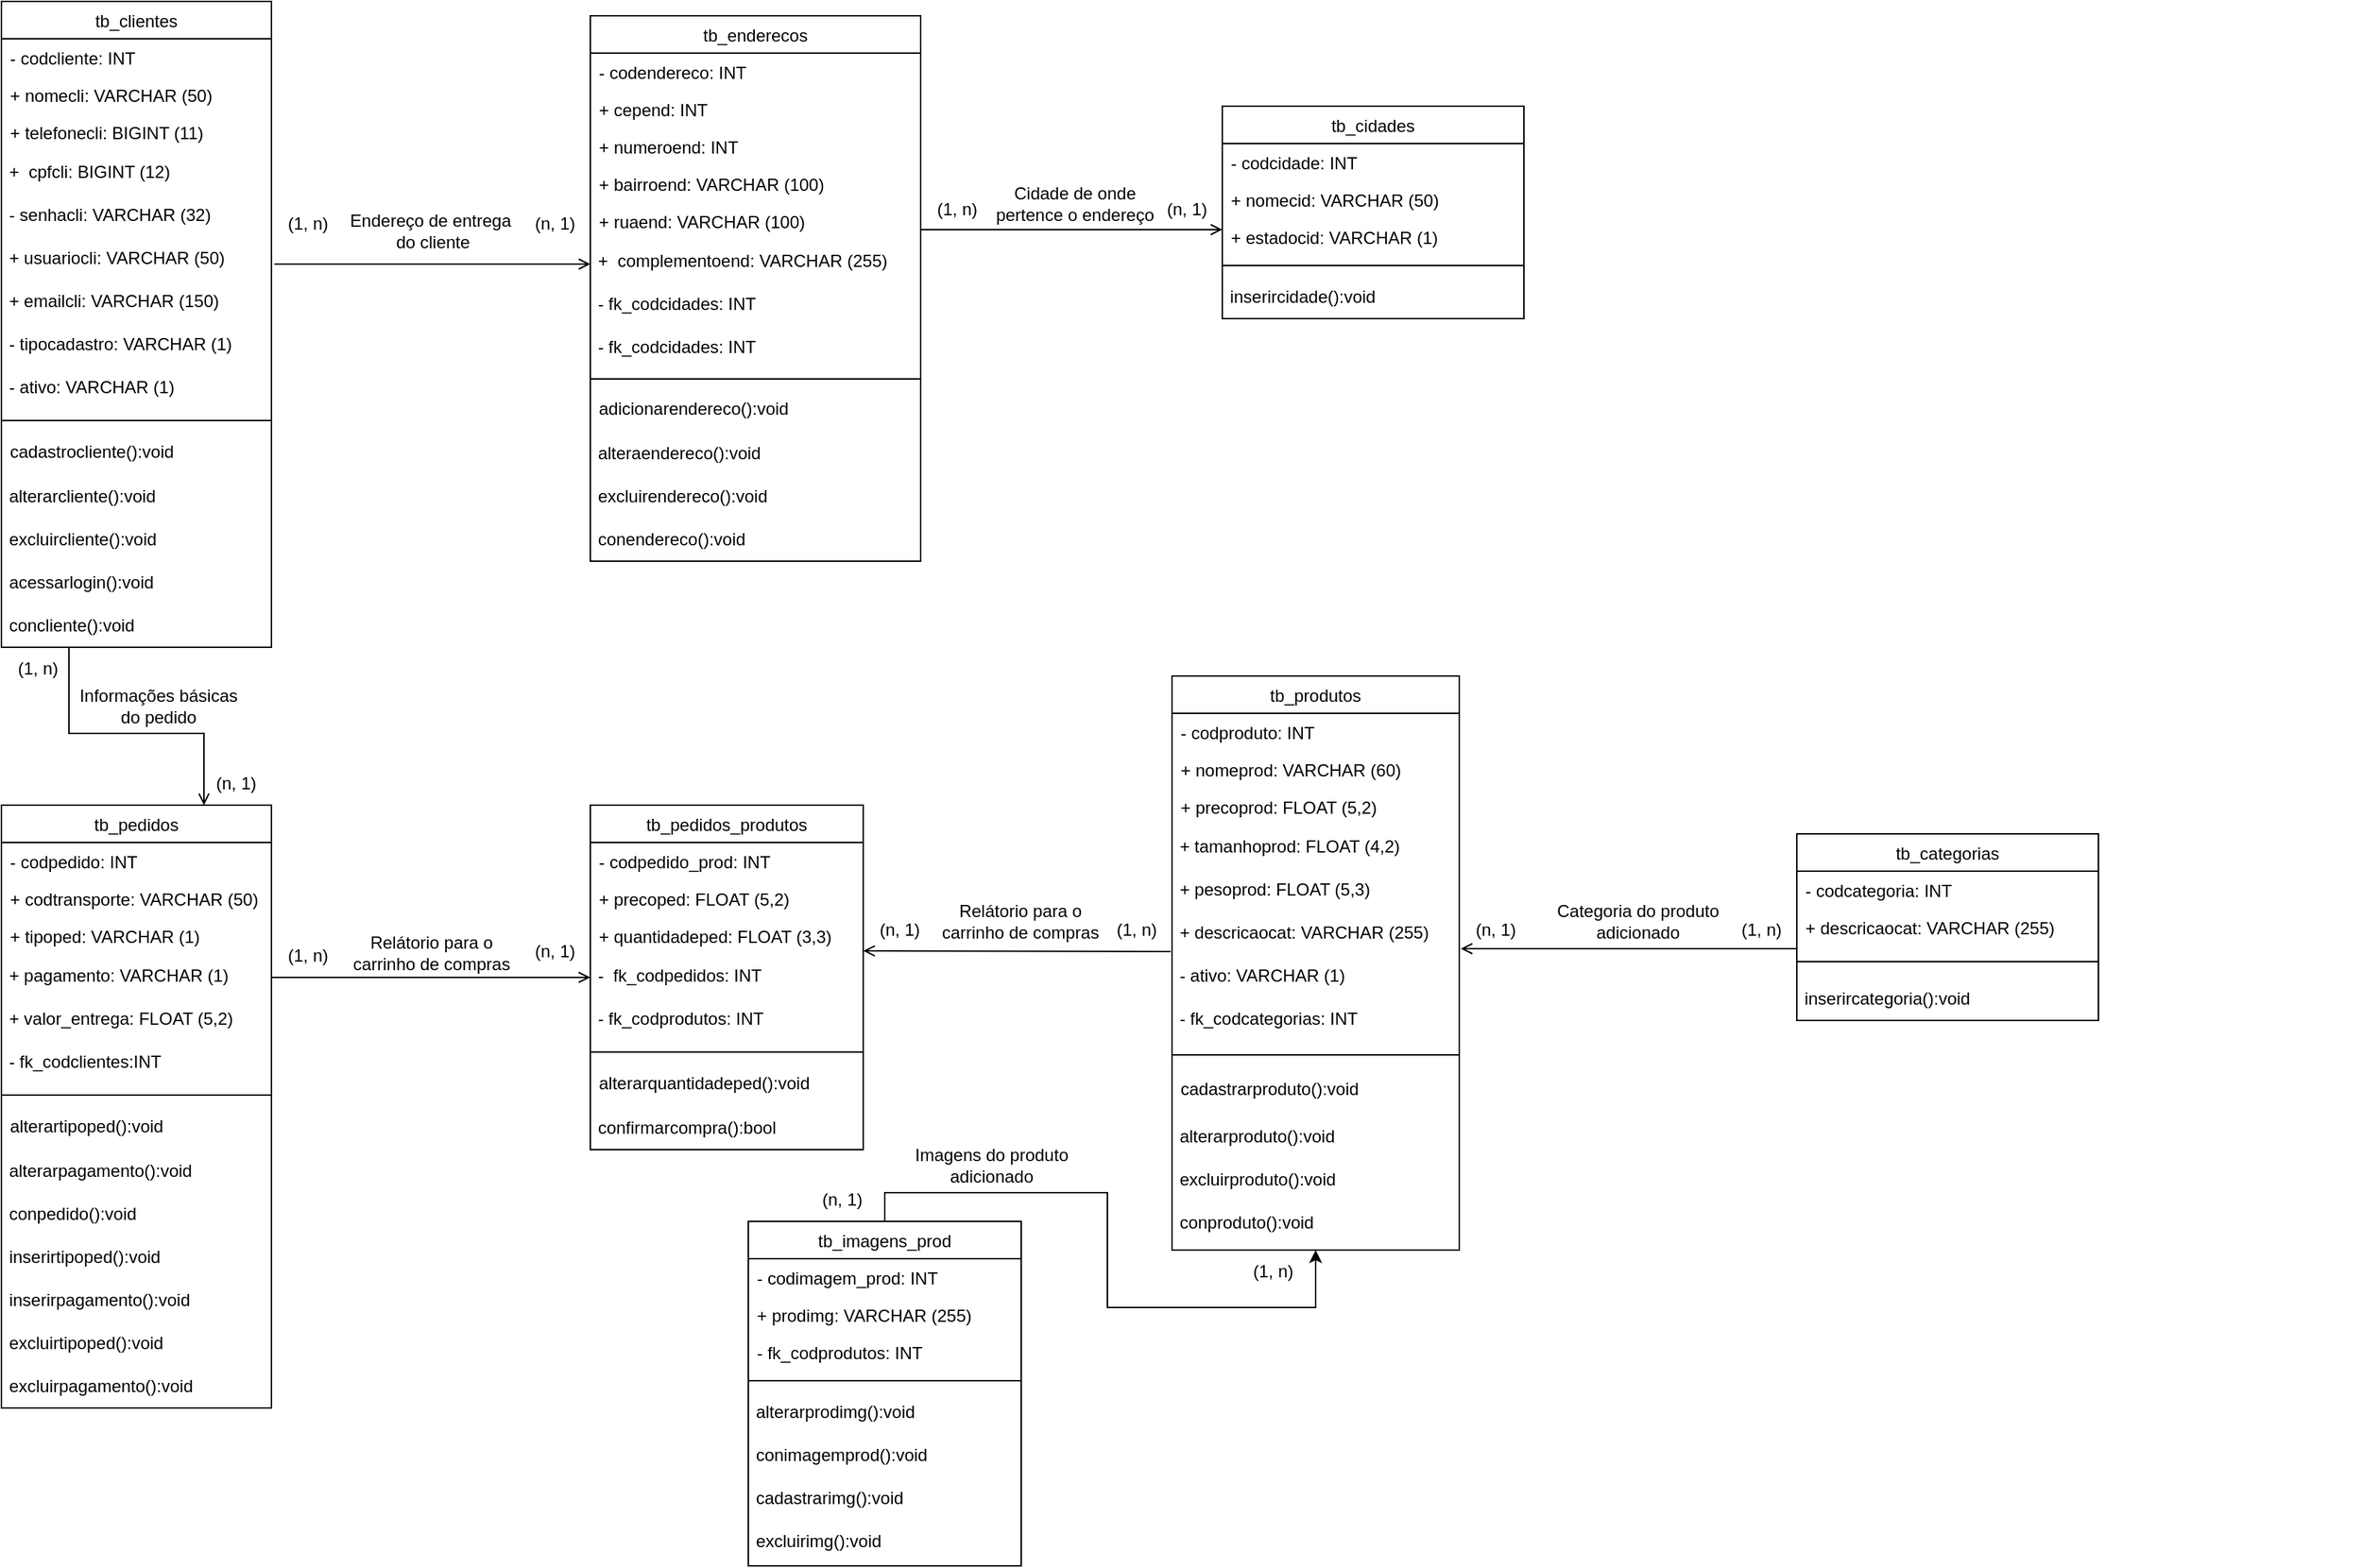 <mxfile version="21.7.5" type="github">
  <diagram id="C5RBs43oDa-KdzZeNtuy" name="Page-1">
    <mxGraphModel dx="1687" dy="911" grid="1" gridSize="10" guides="1" tooltips="1" connect="1" arrows="1" fold="1" page="1" pageScale="1" pageWidth="827" pageHeight="1169" math="0" shadow="0">
      <root>
        <mxCell id="WIyWlLk6GJQsqaUBKTNV-0" />
        <mxCell id="WIyWlLk6GJQsqaUBKTNV-1" parent="WIyWlLk6GJQsqaUBKTNV-0" />
        <mxCell id="zkfFHV4jXpPFQw0GAbJ--0" value="tb_clientes" style="swimlane;fontStyle=0;align=center;verticalAlign=top;childLayout=stackLayout;horizontal=1;startSize=26;horizontalStack=0;resizeParent=1;resizeLast=0;collapsible=1;marginBottom=0;rounded=0;shadow=0;strokeWidth=1;fontFamily=Arial;" parent="WIyWlLk6GJQsqaUBKTNV-1" vertex="1">
          <mxGeometry x="20" y="40" width="188" height="450" as="geometry">
            <mxRectangle x="230" y="140" width="160" height="26" as="alternateBounds" />
          </mxGeometry>
        </mxCell>
        <mxCell id="zkfFHV4jXpPFQw0GAbJ--1" value="- codcliente: INT" style="text;align=left;verticalAlign=top;spacingLeft=4;spacingRight=4;overflow=hidden;rotatable=0;points=[[0,0.5],[1,0.5]];portConstraint=eastwest;fontFamily=Arial;" parent="zkfFHV4jXpPFQw0GAbJ--0" vertex="1">
          <mxGeometry y="26" width="188" height="26" as="geometry" />
        </mxCell>
        <mxCell id="zkfFHV4jXpPFQw0GAbJ--2" value="+ nomecli: VARCHAR (50)" style="text;align=left;verticalAlign=top;spacingLeft=4;spacingRight=4;overflow=hidden;rotatable=0;points=[[0,0.5],[1,0.5]];portConstraint=eastwest;rounded=0;shadow=0;html=0;fontFamily=Arial;" parent="zkfFHV4jXpPFQw0GAbJ--0" vertex="1">
          <mxGeometry y="52" width="188" height="26" as="geometry" />
        </mxCell>
        <mxCell id="zkfFHV4jXpPFQw0GAbJ--3" value="+ telefonecli: BIGINT (11)" style="text;align=left;verticalAlign=top;spacingLeft=4;spacingRight=4;overflow=hidden;rotatable=0;points=[[0,0.5],[1,0.5]];portConstraint=eastwest;rounded=0;shadow=0;html=0;fontFamily=Arial;" parent="zkfFHV4jXpPFQw0GAbJ--0" vertex="1">
          <mxGeometry y="78" width="188" height="26" as="geometry" />
        </mxCell>
        <mxCell id="_zRHZnOcNi4ueuMIeB0U-4" value="&amp;nbsp;+&amp;nbsp; cpfcli: BIGINT (12)" style="text;html=1;align=left;verticalAlign=middle;resizable=0;points=[];autosize=1;strokeColor=none;fillColor=none;" parent="zkfFHV4jXpPFQw0GAbJ--0" vertex="1">
          <mxGeometry y="104" width="188" height="30" as="geometry" />
        </mxCell>
        <mxCell id="_zRHZnOcNi4ueuMIeB0U-5" value="&amp;nbsp;- senhacli: VARCHAR (32)" style="text;html=1;align=left;verticalAlign=middle;resizable=0;points=[];autosize=1;strokeColor=none;fillColor=none;" parent="zkfFHV4jXpPFQw0GAbJ--0" vertex="1">
          <mxGeometry y="134" width="188" height="30" as="geometry" />
        </mxCell>
        <mxCell id="_zRHZnOcNi4ueuMIeB0U-6" value="&amp;nbsp;+ usuariocli: VARCHAR (50)" style="text;html=1;align=left;verticalAlign=middle;resizable=0;points=[];autosize=1;strokeColor=none;fillColor=none;" parent="zkfFHV4jXpPFQw0GAbJ--0" vertex="1">
          <mxGeometry y="164" width="188" height="30" as="geometry" />
        </mxCell>
        <mxCell id="_zRHZnOcNi4ueuMIeB0U-7" value="&amp;nbsp;+ emailcli: VARCHAR (150)" style="text;html=1;align=left;verticalAlign=middle;resizable=0;points=[];autosize=1;strokeColor=none;fillColor=none;" parent="zkfFHV4jXpPFQw0GAbJ--0" vertex="1">
          <mxGeometry y="194" width="188" height="30" as="geometry" />
        </mxCell>
        <mxCell id="sKSMDvsiIj9anLWhYjpV-0" value="&amp;nbsp;- tipocadastro: VARCHAR (1)" style="text;html=1;align=left;verticalAlign=middle;resizable=0;points=[];autosize=1;strokeColor=none;fillColor=none;" parent="zkfFHV4jXpPFQw0GAbJ--0" vertex="1">
          <mxGeometry y="224" width="188" height="30" as="geometry" />
        </mxCell>
        <mxCell id="sKSMDvsiIj9anLWhYjpV-1" value="&amp;nbsp;- ativo: VARCHAR (1)" style="text;html=1;align=left;verticalAlign=middle;resizable=0;points=[];autosize=1;strokeColor=none;fillColor=none;" parent="zkfFHV4jXpPFQw0GAbJ--0" vertex="1">
          <mxGeometry y="254" width="188" height="30" as="geometry" />
        </mxCell>
        <mxCell id="zkfFHV4jXpPFQw0GAbJ--4" value="" style="line;html=1;strokeWidth=1;align=left;verticalAlign=middle;spacingTop=-1;spacingLeft=3;spacingRight=3;rotatable=0;labelPosition=right;points=[];portConstraint=eastwest;fontFamily=Arial;" parent="zkfFHV4jXpPFQw0GAbJ--0" vertex="1">
          <mxGeometry y="284" width="188" height="16" as="geometry" />
        </mxCell>
        <mxCell id="zkfFHV4jXpPFQw0GAbJ--5" value="cadastrocliente():void" style="text;align=left;verticalAlign=top;spacingLeft=4;spacingRight=4;overflow=hidden;rotatable=0;points=[[0,0.5],[1,0.5]];portConstraint=eastwest;fontFamily=Arial;" parent="zkfFHV4jXpPFQw0GAbJ--0" vertex="1">
          <mxGeometry y="300" width="188" height="30" as="geometry" />
        </mxCell>
        <mxCell id="89VktyUWKahh6TD7-yZL-41" value="&amp;nbsp;alterarcliente():void" style="text;html=1;align=left;verticalAlign=middle;resizable=0;points=[];autosize=1;strokeColor=none;fillColor=none;" parent="zkfFHV4jXpPFQw0GAbJ--0" vertex="1">
          <mxGeometry y="330" width="188" height="30" as="geometry" />
        </mxCell>
        <mxCell id="89VktyUWKahh6TD7-yZL-43" value="&amp;nbsp;excluircliente():void" style="text;html=1;align=left;verticalAlign=middle;resizable=0;points=[];autosize=1;strokeColor=none;fillColor=none;" parent="zkfFHV4jXpPFQw0GAbJ--0" vertex="1">
          <mxGeometry y="360" width="188" height="30" as="geometry" />
        </mxCell>
        <mxCell id="89VktyUWKahh6TD7-yZL-47" value="&amp;nbsp;acessarlogin():void" style="text;html=1;align=left;verticalAlign=middle;resizable=0;points=[];autosize=1;strokeColor=none;fillColor=none;" parent="zkfFHV4jXpPFQw0GAbJ--0" vertex="1">
          <mxGeometry y="390" width="188" height="30" as="geometry" />
        </mxCell>
        <mxCell id="89VktyUWKahh6TD7-yZL-42" value="&amp;nbsp;concliente():void" style="text;html=1;align=left;verticalAlign=middle;resizable=0;points=[];autosize=1;strokeColor=none;fillColor=none;" parent="zkfFHV4jXpPFQw0GAbJ--0" vertex="1">
          <mxGeometry y="420" width="188" height="30" as="geometry" />
        </mxCell>
        <mxCell id="zkfFHV4jXpPFQw0GAbJ--17" value="tb_enderecos" style="swimlane;fontStyle=0;align=center;verticalAlign=top;childLayout=stackLayout;horizontal=1;startSize=26;horizontalStack=0;resizeParent=1;resizeLast=0;collapsible=1;marginBottom=0;rounded=0;shadow=0;strokeWidth=1;fontFamily=Arial;" parent="WIyWlLk6GJQsqaUBKTNV-1" vertex="1">
          <mxGeometry x="430" y="50" width="230" height="380" as="geometry">
            <mxRectangle x="550" y="140" width="160" height="26" as="alternateBounds" />
          </mxGeometry>
        </mxCell>
        <mxCell id="zkfFHV4jXpPFQw0GAbJ--18" value="- codendereco: INT" style="text;align=left;verticalAlign=top;spacingLeft=4;spacingRight=4;overflow=hidden;rotatable=0;points=[[0,0.5],[1,0.5]];portConstraint=eastwest;fontFamily=Arial;" parent="zkfFHV4jXpPFQw0GAbJ--17" vertex="1">
          <mxGeometry y="26" width="230" height="26" as="geometry" />
        </mxCell>
        <mxCell id="zkfFHV4jXpPFQw0GAbJ--19" value="+ cepend: INT" style="text;align=left;verticalAlign=top;spacingLeft=4;spacingRight=4;overflow=hidden;rotatable=0;points=[[0,0.5],[1,0.5]];portConstraint=eastwest;rounded=0;shadow=0;html=0;fontFamily=Arial;" parent="zkfFHV4jXpPFQw0GAbJ--17" vertex="1">
          <mxGeometry y="52" width="230" height="26" as="geometry" />
        </mxCell>
        <mxCell id="zkfFHV4jXpPFQw0GAbJ--20" value="+ numeroend: INT" style="text;align=left;verticalAlign=top;spacingLeft=4;spacingRight=4;overflow=hidden;rotatable=0;points=[[0,0.5],[1,0.5]];portConstraint=eastwest;rounded=0;shadow=0;html=0;fontFamily=Arial;" parent="zkfFHV4jXpPFQw0GAbJ--17" vertex="1">
          <mxGeometry y="78" width="230" height="26" as="geometry" />
        </mxCell>
        <mxCell id="zkfFHV4jXpPFQw0GAbJ--21" value="+ bairroend: VARCHAR (100)" style="text;align=left;verticalAlign=top;spacingLeft=4;spacingRight=4;overflow=hidden;rotatable=0;points=[[0,0.5],[1,0.5]];portConstraint=eastwest;rounded=0;shadow=0;html=0;fontFamily=Arial;" parent="zkfFHV4jXpPFQw0GAbJ--17" vertex="1">
          <mxGeometry y="104" width="230" height="26" as="geometry" />
        </mxCell>
        <mxCell id="zkfFHV4jXpPFQw0GAbJ--22" value="+ ruaend: VARCHAR (100)" style="text;align=left;verticalAlign=top;spacingLeft=4;spacingRight=4;overflow=hidden;rotatable=0;points=[[0,0.5],[1,0.5]];portConstraint=eastwest;rounded=0;shadow=0;html=0;fontFamily=Arial;" parent="zkfFHV4jXpPFQw0GAbJ--17" vertex="1">
          <mxGeometry y="130" width="230" height="26" as="geometry" />
        </mxCell>
        <mxCell id="sKSMDvsiIj9anLWhYjpV-6" value="&amp;nbsp;+&amp;nbsp; complementoend: VARCHAR (255)" style="text;html=1;align=left;verticalAlign=middle;resizable=0;points=[];autosize=1;strokeColor=none;fillColor=none;" parent="zkfFHV4jXpPFQw0GAbJ--17" vertex="1">
          <mxGeometry y="156" width="230" height="30" as="geometry" />
        </mxCell>
        <mxCell id="sKSMDvsiIj9anLWhYjpV-8" value="&amp;nbsp;- fk_codcidades: INT" style="text;html=1;align=left;verticalAlign=middle;resizable=0;points=[];autosize=1;strokeColor=none;fillColor=none;" parent="zkfFHV4jXpPFQw0GAbJ--17" vertex="1">
          <mxGeometry y="186" width="230" height="30" as="geometry" />
        </mxCell>
        <mxCell id="sKSMDvsiIj9anLWhYjpV-9" value="&amp;nbsp;- fk_codcidades: INT" style="text;html=1;align=left;verticalAlign=middle;resizable=0;points=[];autosize=1;strokeColor=none;fillColor=none;" parent="zkfFHV4jXpPFQw0GAbJ--17" vertex="1">
          <mxGeometry y="216" width="230" height="30" as="geometry" />
        </mxCell>
        <mxCell id="zkfFHV4jXpPFQw0GAbJ--23" value="" style="line;html=1;strokeWidth=1;align=left;verticalAlign=middle;spacingTop=-1;spacingLeft=3;spacingRight=3;rotatable=0;labelPosition=right;points=[];portConstraint=eastwest;fontFamily=Arial;" parent="zkfFHV4jXpPFQw0GAbJ--17" vertex="1">
          <mxGeometry y="246" width="230" height="14" as="geometry" />
        </mxCell>
        <mxCell id="zkfFHV4jXpPFQw0GAbJ--24" value="adicionarendereco():void" style="text;align=left;verticalAlign=top;spacingLeft=4;spacingRight=4;overflow=hidden;rotatable=0;points=[[0,0.5],[1,0.5]];portConstraint=eastwest;fontFamily=Arial;" parent="zkfFHV4jXpPFQw0GAbJ--17" vertex="1">
          <mxGeometry y="260" width="230" height="30" as="geometry" />
        </mxCell>
        <mxCell id="89VktyUWKahh6TD7-yZL-44" value="&amp;nbsp;alteraendereco():void" style="text;html=1;align=left;verticalAlign=middle;resizable=0;points=[];autosize=1;strokeColor=none;fillColor=none;" parent="zkfFHV4jXpPFQw0GAbJ--17" vertex="1">
          <mxGeometry y="290" width="230" height="30" as="geometry" />
        </mxCell>
        <mxCell id="89VktyUWKahh6TD7-yZL-45" value="&amp;nbsp;excluirendereco():void" style="text;html=1;align=left;verticalAlign=middle;resizable=0;points=[];autosize=1;strokeColor=none;fillColor=none;" parent="zkfFHV4jXpPFQw0GAbJ--17" vertex="1">
          <mxGeometry y="320" width="230" height="30" as="geometry" />
        </mxCell>
        <mxCell id="89VktyUWKahh6TD7-yZL-46" value="&amp;nbsp;conendereco():void" style="text;html=1;align=left;verticalAlign=middle;resizable=0;points=[];autosize=1;strokeColor=none;fillColor=none;" parent="zkfFHV4jXpPFQw0GAbJ--17" vertex="1">
          <mxGeometry y="350" width="230" height="30" as="geometry" />
        </mxCell>
        <mxCell id="zkfFHV4jXpPFQw0GAbJ--26" value="" style="endArrow=open;shadow=0;strokeWidth=1;rounded=0;endFill=1;edgeStyle=elbowEdgeStyle;elbow=vertical;fontFamily=Arial;exitX=1.011;exitY=0.633;exitDx=0;exitDy=0;exitPerimeter=0;" parent="WIyWlLk6GJQsqaUBKTNV-1" source="_zRHZnOcNi4ueuMIeB0U-6" target="zkfFHV4jXpPFQw0GAbJ--17" edge="1">
          <mxGeometry x="0.5" y="41" relative="1" as="geometry">
            <mxPoint x="380" y="192" as="sourcePoint" />
            <mxPoint x="540" y="192" as="targetPoint" />
            <mxPoint x="-40" y="32" as="offset" />
          </mxGeometry>
        </mxCell>
        <mxCell id="zkfFHV4jXpPFQw0GAbJ--27" value="" style="resizable=0;align=left;verticalAlign=bottom;labelBackgroundColor=none;fontSize=12;fontFamily=Arial;" parent="zkfFHV4jXpPFQw0GAbJ--26" connectable="0" vertex="1">
          <mxGeometry x="-1" relative="1" as="geometry">
            <mxPoint y="4" as="offset" />
          </mxGeometry>
        </mxCell>
        <mxCell id="zkfFHV4jXpPFQw0GAbJ--29" value="Endereço de entrega&amp;nbsp; &lt;br&gt;do cliente" style="text;html=1;resizable=0;points=[];;align=center;verticalAlign=middle;labelBackgroundColor=none;rounded=0;shadow=0;strokeWidth=1;fontSize=12;fontFamily=Arial;" parent="zkfFHV4jXpPFQw0GAbJ--26" vertex="1" connectable="0">
          <mxGeometry x="0.5" y="49" relative="1" as="geometry">
            <mxPoint x="-55" y="26" as="offset" />
          </mxGeometry>
        </mxCell>
        <mxCell id="sKSMDvsiIj9anLWhYjpV-3" value="(1, n)" style="text;html=1;align=center;verticalAlign=middle;resizable=0;points=[];autosize=1;strokeColor=none;fillColor=none;" parent="WIyWlLk6GJQsqaUBKTNV-1" vertex="1">
          <mxGeometry x="208" y="180" width="50" height="30" as="geometry" />
        </mxCell>
        <mxCell id="sKSMDvsiIj9anLWhYjpV-4" value="(n, 1)" style="text;html=1;align=center;verticalAlign=middle;resizable=0;points=[];autosize=1;strokeColor=none;fillColor=none;" parent="WIyWlLk6GJQsqaUBKTNV-1" vertex="1">
          <mxGeometry x="380" y="180" width="50" height="30" as="geometry" />
        </mxCell>
        <mxCell id="Uw-wxPxYOpoO7MpuVvoR-0" value="tb_cidades" style="swimlane;fontStyle=0;align=center;verticalAlign=top;childLayout=stackLayout;horizontal=1;startSize=26;horizontalStack=0;resizeParent=1;resizeLast=0;collapsible=1;marginBottom=0;rounded=0;shadow=0;strokeWidth=1;fontFamily=Arial;" parent="WIyWlLk6GJQsqaUBKTNV-1" vertex="1">
          <mxGeometry x="870" y="113" width="210" height="148" as="geometry">
            <mxRectangle x="550" y="140" width="160" height="26" as="alternateBounds" />
          </mxGeometry>
        </mxCell>
        <mxCell id="Uw-wxPxYOpoO7MpuVvoR-1" value="- codcidade: INT" style="text;align=left;verticalAlign=top;spacingLeft=4;spacingRight=4;overflow=hidden;rotatable=0;points=[[0,0.5],[1,0.5]];portConstraint=eastwest;fontFamily=Arial;" parent="Uw-wxPxYOpoO7MpuVvoR-0" vertex="1">
          <mxGeometry y="26" width="210" height="26" as="geometry" />
        </mxCell>
        <mxCell id="Uw-wxPxYOpoO7MpuVvoR-2" value="+ nomecid: VARCHAR (50)" style="text;align=left;verticalAlign=top;spacingLeft=4;spacingRight=4;overflow=hidden;rotatable=0;points=[[0,0.5],[1,0.5]];portConstraint=eastwest;rounded=0;shadow=0;html=0;fontFamily=Arial;" parent="Uw-wxPxYOpoO7MpuVvoR-0" vertex="1">
          <mxGeometry y="52" width="210" height="26" as="geometry" />
        </mxCell>
        <mxCell id="Uw-wxPxYOpoO7MpuVvoR-3" value="+ estadocid: VARCHAR (1)" style="text;align=left;verticalAlign=top;spacingLeft=4;spacingRight=4;overflow=hidden;rotatable=0;points=[[0,0.5],[1,0.5]];portConstraint=eastwest;rounded=0;shadow=0;html=0;fontFamily=Arial;" parent="Uw-wxPxYOpoO7MpuVvoR-0" vertex="1">
          <mxGeometry y="78" width="210" height="26" as="geometry" />
        </mxCell>
        <mxCell id="Uw-wxPxYOpoO7MpuVvoR-9" value="" style="line;html=1;strokeWidth=1;align=left;verticalAlign=middle;spacingTop=-1;spacingLeft=3;spacingRight=3;rotatable=0;labelPosition=right;points=[];portConstraint=eastwest;fontFamily=Arial;" parent="Uw-wxPxYOpoO7MpuVvoR-0" vertex="1">
          <mxGeometry y="104" width="210" height="14" as="geometry" />
        </mxCell>
        <mxCell id="89VktyUWKahh6TD7-yZL-66" value="&amp;nbsp;inserircidade():void" style="text;html=1;align=left;verticalAlign=middle;resizable=0;points=[];autosize=1;strokeColor=none;fillColor=none;" parent="Uw-wxPxYOpoO7MpuVvoR-0" vertex="1">
          <mxGeometry y="118" width="210" height="30" as="geometry" />
        </mxCell>
        <mxCell id="Uw-wxPxYOpoO7MpuVvoR-15" value="(1, n)" style="text;html=1;align=center;verticalAlign=middle;resizable=0;points=[];autosize=1;strokeColor=none;fillColor=none;" parent="WIyWlLk6GJQsqaUBKTNV-1" vertex="1">
          <mxGeometry x="660" y="170" width="50" height="30" as="geometry" />
        </mxCell>
        <mxCell id="Uw-wxPxYOpoO7MpuVvoR-16" value="(n, 1)" style="text;html=1;align=center;verticalAlign=middle;resizable=0;points=[];autosize=1;strokeColor=none;fillColor=none;" parent="WIyWlLk6GJQsqaUBKTNV-1" vertex="1">
          <mxGeometry x="820" y="170" width="50" height="30" as="geometry" />
        </mxCell>
        <mxCell id="Uw-wxPxYOpoO7MpuVvoR-21" value="Cidade de onde&lt;br&gt;pertence o endereço" style="text;html=1;resizable=0;points=[];;align=center;verticalAlign=middle;labelBackgroundColor=none;rounded=0;shadow=0;strokeWidth=1;fontSize=12;fontFamily=Arial;" parent="WIyWlLk6GJQsqaUBKTNV-1" vertex="1" connectable="0">
          <mxGeometry x="769.999" y="180.002" as="geometry">
            <mxPoint x="-3" y="1" as="offset" />
          </mxGeometry>
        </mxCell>
        <mxCell id="Uw-wxPxYOpoO7MpuVvoR-22" value="tb_pedidos" style="swimlane;fontStyle=0;align=center;verticalAlign=top;childLayout=stackLayout;horizontal=1;startSize=26;horizontalStack=0;resizeParent=1;resizeLast=0;collapsible=1;marginBottom=0;rounded=0;shadow=0;strokeWidth=1;fontFamily=Arial;" parent="WIyWlLk6GJQsqaUBKTNV-1" vertex="1">
          <mxGeometry x="20" y="600" width="188" height="420" as="geometry">
            <mxRectangle x="230" y="140" width="160" height="26" as="alternateBounds" />
          </mxGeometry>
        </mxCell>
        <mxCell id="Uw-wxPxYOpoO7MpuVvoR-23" value="- codpedido: INT" style="text;align=left;verticalAlign=top;spacingLeft=4;spacingRight=4;overflow=hidden;rotatable=0;points=[[0,0.5],[1,0.5]];portConstraint=eastwest;fontFamily=Arial;" parent="Uw-wxPxYOpoO7MpuVvoR-22" vertex="1">
          <mxGeometry y="26" width="188" height="26" as="geometry" />
        </mxCell>
        <mxCell id="Uw-wxPxYOpoO7MpuVvoR-24" value="+ codtransporte: VARCHAR (50)" style="text;align=left;verticalAlign=top;spacingLeft=4;spacingRight=4;overflow=hidden;rotatable=0;points=[[0,0.5],[1,0.5]];portConstraint=eastwest;rounded=0;shadow=0;html=0;fontFamily=Arial;" parent="Uw-wxPxYOpoO7MpuVvoR-22" vertex="1">
          <mxGeometry y="52" width="188" height="26" as="geometry" />
        </mxCell>
        <mxCell id="Uw-wxPxYOpoO7MpuVvoR-25" value="+ tipoped: VARCHAR (1)" style="text;align=left;verticalAlign=top;spacingLeft=4;spacingRight=4;overflow=hidden;rotatable=0;points=[[0,0.5],[1,0.5]];portConstraint=eastwest;rounded=0;shadow=0;html=0;fontFamily=Arial;" parent="Uw-wxPxYOpoO7MpuVvoR-22" vertex="1">
          <mxGeometry y="78" width="188" height="26" as="geometry" />
        </mxCell>
        <mxCell id="Uw-wxPxYOpoO7MpuVvoR-26" value="&amp;nbsp;+ pagamento: VARCHAR (1)" style="text;html=1;align=left;verticalAlign=middle;resizable=0;points=[];autosize=1;strokeColor=none;fillColor=none;" parent="Uw-wxPxYOpoO7MpuVvoR-22" vertex="1">
          <mxGeometry y="104" width="188" height="30" as="geometry" />
        </mxCell>
        <mxCell id="Uw-wxPxYOpoO7MpuVvoR-27" value="&amp;nbsp;+ valor_entrega: FLOAT (5,2)" style="text;html=1;align=left;verticalAlign=middle;resizable=0;points=[];autosize=1;strokeColor=none;fillColor=none;" parent="Uw-wxPxYOpoO7MpuVvoR-22" vertex="1">
          <mxGeometry y="134" width="188" height="30" as="geometry" />
        </mxCell>
        <mxCell id="Uw-wxPxYOpoO7MpuVvoR-28" value="&amp;nbsp;- fk_codclientes:INT" style="text;html=1;align=left;verticalAlign=middle;resizable=0;points=[];autosize=1;strokeColor=none;fillColor=none;" parent="Uw-wxPxYOpoO7MpuVvoR-22" vertex="1">
          <mxGeometry y="164" width="188" height="30" as="geometry" />
        </mxCell>
        <mxCell id="Uw-wxPxYOpoO7MpuVvoR-32" value="" style="line;html=1;strokeWidth=1;align=left;verticalAlign=middle;spacingTop=-1;spacingLeft=3;spacingRight=3;rotatable=0;labelPosition=right;points=[];portConstraint=eastwest;fontFamily=Arial;" parent="Uw-wxPxYOpoO7MpuVvoR-22" vertex="1">
          <mxGeometry y="194" width="188" height="16" as="geometry" />
        </mxCell>
        <mxCell id="Uw-wxPxYOpoO7MpuVvoR-33" value="alterartipoped():void" style="text;align=left;verticalAlign=top;spacingLeft=4;spacingRight=4;overflow=hidden;rotatable=0;points=[[0,0.5],[1,0.5]];portConstraint=eastwest;fontFamily=Arial;" parent="Uw-wxPxYOpoO7MpuVvoR-22" vertex="1">
          <mxGeometry y="210" width="188" height="30" as="geometry" />
        </mxCell>
        <mxCell id="89VktyUWKahh6TD7-yZL-49" value="&amp;nbsp;alterarpagamento():void" style="text;html=1;align=left;verticalAlign=middle;resizable=0;points=[];autosize=1;strokeColor=none;fillColor=none;" parent="Uw-wxPxYOpoO7MpuVvoR-22" vertex="1">
          <mxGeometry y="240" width="188" height="30" as="geometry" />
        </mxCell>
        <mxCell id="89VktyUWKahh6TD7-yZL-65" value="&amp;nbsp;conpedido():void" style="text;html=1;align=left;verticalAlign=middle;resizable=0;points=[];autosize=1;strokeColor=none;fillColor=none;" parent="Uw-wxPxYOpoO7MpuVvoR-22" vertex="1">
          <mxGeometry y="270" width="188" height="30" as="geometry" />
        </mxCell>
        <mxCell id="sRJBihvboLzteV2Sp61m-1" value="&lt;div align=&quot;left&quot;&gt;&amp;nbsp;inserirtipoped():void&lt;/div&gt;" style="text;html=1;align=left;verticalAlign=middle;resizable=0;points=[];autosize=1;strokeColor=none;fillColor=none;" vertex="1" parent="Uw-wxPxYOpoO7MpuVvoR-22">
          <mxGeometry y="300" width="188" height="30" as="geometry" />
        </mxCell>
        <mxCell id="sRJBihvboLzteV2Sp61m-2" value="&lt;div align=&quot;left&quot;&gt;&amp;nbsp;inserirpagamento():void&lt;/div&gt;" style="text;html=1;align=left;verticalAlign=middle;resizable=0;points=[];autosize=1;strokeColor=none;fillColor=none;" vertex="1" parent="Uw-wxPxYOpoO7MpuVvoR-22">
          <mxGeometry y="330" width="188" height="30" as="geometry" />
        </mxCell>
        <mxCell id="sRJBihvboLzteV2Sp61m-3" value="&lt;div align=&quot;left&quot;&gt;&amp;nbsp;excluirtipoped():void&lt;/div&gt;" style="text;html=1;align=left;verticalAlign=middle;resizable=0;points=[];autosize=1;strokeColor=none;fillColor=none;" vertex="1" parent="Uw-wxPxYOpoO7MpuVvoR-22">
          <mxGeometry y="360" width="188" height="30" as="geometry" />
        </mxCell>
        <mxCell id="sRJBihvboLzteV2Sp61m-4" value="&lt;div align=&quot;left&quot;&gt;&amp;nbsp;excluirpagamento():void&lt;/div&gt;" style="text;html=1;align=left;verticalAlign=middle;resizable=0;points=[];autosize=1;strokeColor=none;fillColor=none;" vertex="1" parent="Uw-wxPxYOpoO7MpuVvoR-22">
          <mxGeometry y="390" width="188" height="30" as="geometry" />
        </mxCell>
        <mxCell id="Uw-wxPxYOpoO7MpuVvoR-34" value="" style="endArrow=open;shadow=0;strokeWidth=1;rounded=0;endFill=1;edgeStyle=elbowEdgeStyle;elbow=vertical;fontFamily=Arial;entryX=0.75;entryY=0;entryDx=0;entryDy=0;exitX=0.25;exitY=1;exitDx=0;exitDy=0;" parent="WIyWlLk6GJQsqaUBKTNV-1" source="zkfFHV4jXpPFQw0GAbJ--0" target="Uw-wxPxYOpoO7MpuVvoR-22" edge="1">
          <mxGeometry x="0.5" y="41" relative="1" as="geometry">
            <mxPoint x="40" y="390" as="sourcePoint" />
            <mxPoint x="120" y="490" as="targetPoint" />
            <mxPoint x="-40" y="32" as="offset" />
            <Array as="points">
              <mxPoint x="110" y="550" />
            </Array>
          </mxGeometry>
        </mxCell>
        <mxCell id="Uw-wxPxYOpoO7MpuVvoR-35" value="" style="resizable=0;align=left;verticalAlign=bottom;labelBackgroundColor=none;fontSize=12;fontFamily=Arial;" parent="Uw-wxPxYOpoO7MpuVvoR-34" connectable="0" vertex="1">
          <mxGeometry x="-1" relative="1" as="geometry">
            <mxPoint y="4" as="offset" />
          </mxGeometry>
        </mxCell>
        <mxCell id="Uw-wxPxYOpoO7MpuVvoR-37" value="Informações básicas&lt;br&gt;do pedido" style="text;html=1;resizable=0;points=[];;align=center;verticalAlign=middle;labelBackgroundColor=none;rounded=0;shadow=0;strokeWidth=1;fontSize=12;fontFamily=Arial;" parent="WIyWlLk6GJQsqaUBKTNV-1" vertex="1" connectable="0">
          <mxGeometry x="129.999" y="530.002" as="geometry">
            <mxPoint x="-1" y="1" as="offset" />
          </mxGeometry>
        </mxCell>
        <mxCell id="Uw-wxPxYOpoO7MpuVvoR-38" value="(1, n)" style="text;html=1;align=center;verticalAlign=middle;resizable=0;points=[];autosize=1;strokeColor=none;fillColor=none;" parent="WIyWlLk6GJQsqaUBKTNV-1" vertex="1">
          <mxGeometry x="20" y="490" width="50" height="30" as="geometry" />
        </mxCell>
        <mxCell id="Uw-wxPxYOpoO7MpuVvoR-39" value="(n, 1)" style="text;html=1;align=center;verticalAlign=middle;resizable=0;points=[];autosize=1;strokeColor=none;fillColor=none;" parent="WIyWlLk6GJQsqaUBKTNV-1" vertex="1">
          <mxGeometry x="158" y="570" width="50" height="30" as="geometry" />
        </mxCell>
        <mxCell id="Uw-wxPxYOpoO7MpuVvoR-40" value="tb_pedidos_produtos" style="swimlane;fontStyle=0;align=center;verticalAlign=top;childLayout=stackLayout;horizontal=1;startSize=26;horizontalStack=0;resizeParent=1;resizeLast=0;collapsible=1;marginBottom=0;rounded=0;shadow=0;strokeWidth=1;fontFamily=Arial;" parent="WIyWlLk6GJQsqaUBKTNV-1" vertex="1">
          <mxGeometry x="430" y="600" width="190" height="240" as="geometry">
            <mxRectangle x="230" y="140" width="160" height="26" as="alternateBounds" />
          </mxGeometry>
        </mxCell>
        <mxCell id="Uw-wxPxYOpoO7MpuVvoR-41" value="- codpedido_prod: INT" style="text;align=left;verticalAlign=top;spacingLeft=4;spacingRight=4;overflow=hidden;rotatable=0;points=[[0,0.5],[1,0.5]];portConstraint=eastwest;fontFamily=Arial;" parent="Uw-wxPxYOpoO7MpuVvoR-40" vertex="1">
          <mxGeometry y="26" width="190" height="26" as="geometry" />
        </mxCell>
        <mxCell id="Uw-wxPxYOpoO7MpuVvoR-42" value="+ precoped: FLOAT (5,2)" style="text;align=left;verticalAlign=top;spacingLeft=4;spacingRight=4;overflow=hidden;rotatable=0;points=[[0,0.5],[1,0.5]];portConstraint=eastwest;rounded=0;shadow=0;html=0;fontFamily=Arial;" parent="Uw-wxPxYOpoO7MpuVvoR-40" vertex="1">
          <mxGeometry y="52" width="190" height="26" as="geometry" />
        </mxCell>
        <mxCell id="Uw-wxPxYOpoO7MpuVvoR-43" value="+ quantidadeped: FLOAT (3,3)" style="text;align=left;verticalAlign=top;spacingLeft=4;spacingRight=4;overflow=hidden;rotatable=0;points=[[0,0.5],[1,0.5]];portConstraint=eastwest;rounded=0;shadow=0;html=0;fontFamily=Arial;" parent="Uw-wxPxYOpoO7MpuVvoR-40" vertex="1">
          <mxGeometry y="78" width="190" height="26" as="geometry" />
        </mxCell>
        <mxCell id="Uw-wxPxYOpoO7MpuVvoR-44" value="&amp;nbsp;-&amp;nbsp; fk_codpedidos: INT" style="text;html=1;align=left;verticalAlign=middle;resizable=0;points=[];autosize=1;strokeColor=none;fillColor=none;" parent="Uw-wxPxYOpoO7MpuVvoR-40" vertex="1">
          <mxGeometry y="104" width="190" height="30" as="geometry" />
        </mxCell>
        <mxCell id="Uw-wxPxYOpoO7MpuVvoR-45" value="&amp;nbsp;- fk_codprodutos: INT" style="text;html=1;align=left;verticalAlign=middle;resizable=0;points=[];autosize=1;strokeColor=none;fillColor=none;" parent="Uw-wxPxYOpoO7MpuVvoR-40" vertex="1">
          <mxGeometry y="134" width="190" height="30" as="geometry" />
        </mxCell>
        <mxCell id="Uw-wxPxYOpoO7MpuVvoR-50" value="" style="line;html=1;strokeWidth=1;align=left;verticalAlign=middle;spacingTop=-1;spacingLeft=3;spacingRight=3;rotatable=0;labelPosition=right;points=[];portConstraint=eastwest;fontFamily=Arial;" parent="Uw-wxPxYOpoO7MpuVvoR-40" vertex="1">
          <mxGeometry y="164" width="190" height="16" as="geometry" />
        </mxCell>
        <mxCell id="Uw-wxPxYOpoO7MpuVvoR-51" value="alterarquantidadeped():void" style="text;align=left;verticalAlign=top;spacingLeft=4;spacingRight=4;overflow=hidden;rotatable=0;points=[[0,0.5],[1,0.5]];portConstraint=eastwest;fontFamily=Arial;" parent="Uw-wxPxYOpoO7MpuVvoR-40" vertex="1">
          <mxGeometry y="180" width="190" height="30" as="geometry" />
        </mxCell>
        <mxCell id="sRJBihvboLzteV2Sp61m-6" value="&lt;div align=&quot;left&quot;&gt;&amp;nbsp;confirmarcompra():bool&lt;/div&gt;" style="text;html=1;align=left;verticalAlign=middle;resizable=0;points=[];autosize=1;strokeColor=none;fillColor=none;" vertex="1" parent="Uw-wxPxYOpoO7MpuVvoR-40">
          <mxGeometry y="210" width="190" height="30" as="geometry" />
        </mxCell>
        <mxCell id="Uw-wxPxYOpoO7MpuVvoR-52" value="" style="endArrow=open;shadow=0;strokeWidth=1;rounded=0;endFill=1;edgeStyle=elbowEdgeStyle;elbow=vertical;fontFamily=Arial;" parent="WIyWlLk6GJQsqaUBKTNV-1" edge="1">
          <mxGeometry x="0.5" y="41" relative="1" as="geometry">
            <mxPoint x="208" y="720" as="sourcePoint" />
            <mxPoint x="430" y="720" as="targetPoint" />
            <mxPoint x="-40" y="32" as="offset" />
          </mxGeometry>
        </mxCell>
        <mxCell id="Uw-wxPxYOpoO7MpuVvoR-53" value="" style="resizable=0;align=left;verticalAlign=bottom;labelBackgroundColor=none;fontSize=12;fontFamily=Arial;" parent="Uw-wxPxYOpoO7MpuVvoR-52" connectable="0" vertex="1">
          <mxGeometry x="-1" relative="1" as="geometry">
            <mxPoint y="4" as="offset" />
          </mxGeometry>
        </mxCell>
        <mxCell id="Uw-wxPxYOpoO7MpuVvoR-57" value="" style="endArrow=open;shadow=0;strokeWidth=1;rounded=0;endFill=1;edgeStyle=elbowEdgeStyle;elbow=vertical;fontFamily=Arial;" parent="WIyWlLk6GJQsqaUBKTNV-1" edge="1">
          <mxGeometry x="0.5" y="41" relative="1" as="geometry">
            <mxPoint x="660" y="199" as="sourcePoint" />
            <mxPoint x="870" y="198.82" as="targetPoint" />
            <mxPoint x="-40" y="32" as="offset" />
          </mxGeometry>
        </mxCell>
        <mxCell id="Uw-wxPxYOpoO7MpuVvoR-58" value="" style="resizable=0;align=left;verticalAlign=bottom;labelBackgroundColor=none;fontSize=12;fontFamily=Arial;" parent="Uw-wxPxYOpoO7MpuVvoR-57" connectable="0" vertex="1">
          <mxGeometry x="-1" relative="1" as="geometry">
            <mxPoint y="4" as="offset" />
          </mxGeometry>
        </mxCell>
        <mxCell id="Uw-wxPxYOpoO7MpuVvoR-59" value="Relátorio para o&lt;br&gt;carrinho de compras" style="text;html=1;resizable=0;points=[];;align=center;verticalAlign=middle;labelBackgroundColor=none;rounded=0;shadow=0;strokeWidth=1;fontSize=12;fontFamily=Arial;" parent="WIyWlLk6GJQsqaUBKTNV-1" vertex="1" connectable="0">
          <mxGeometry x="319.999" y="702.002" as="geometry">
            <mxPoint x="-1" y="1" as="offset" />
          </mxGeometry>
        </mxCell>
        <mxCell id="Uw-wxPxYOpoO7MpuVvoR-60" value="(1, n)" style="text;html=1;align=center;verticalAlign=middle;resizable=0;points=[];autosize=1;strokeColor=none;fillColor=none;" parent="WIyWlLk6GJQsqaUBKTNV-1" vertex="1">
          <mxGeometry x="208" y="690" width="50" height="30" as="geometry" />
        </mxCell>
        <mxCell id="Uw-wxPxYOpoO7MpuVvoR-63" value="(n, 1)" style="text;html=1;align=center;verticalAlign=middle;resizable=0;points=[];autosize=1;strokeColor=none;fillColor=none;" parent="WIyWlLk6GJQsqaUBKTNV-1" vertex="1">
          <mxGeometry x="380" y="687" width="50" height="30" as="geometry" />
        </mxCell>
        <mxCell id="Uw-wxPxYOpoO7MpuVvoR-65" value="tb_produtos" style="swimlane;fontStyle=0;align=center;verticalAlign=top;childLayout=stackLayout;horizontal=1;startSize=26;horizontalStack=0;resizeParent=1;resizeLast=0;collapsible=1;marginBottom=0;rounded=0;shadow=0;strokeWidth=1;fontFamily=Arial;" parent="WIyWlLk6GJQsqaUBKTNV-1" vertex="1">
          <mxGeometry x="835" y="510" width="200" height="400" as="geometry">
            <mxRectangle x="230" y="140" width="160" height="26" as="alternateBounds" />
          </mxGeometry>
        </mxCell>
        <mxCell id="Uw-wxPxYOpoO7MpuVvoR-66" value="- codproduto: INT" style="text;align=left;verticalAlign=top;spacingLeft=4;spacingRight=4;overflow=hidden;rotatable=0;points=[[0,0.5],[1,0.5]];portConstraint=eastwest;fontFamily=Arial;" parent="Uw-wxPxYOpoO7MpuVvoR-65" vertex="1">
          <mxGeometry y="26" width="200" height="26" as="geometry" />
        </mxCell>
        <mxCell id="Uw-wxPxYOpoO7MpuVvoR-67" value="+ nomeprod: VARCHAR (60)" style="text;align=left;verticalAlign=top;spacingLeft=4;spacingRight=4;overflow=hidden;rotatable=0;points=[[0,0.5],[1,0.5]];portConstraint=eastwest;rounded=0;shadow=0;html=0;fontFamily=Arial;" parent="Uw-wxPxYOpoO7MpuVvoR-65" vertex="1">
          <mxGeometry y="52" width="200" height="26" as="geometry" />
        </mxCell>
        <mxCell id="Uw-wxPxYOpoO7MpuVvoR-68" value="+ precoprod: FLOAT (5,2)" style="text;align=left;verticalAlign=top;spacingLeft=4;spacingRight=4;overflow=hidden;rotatable=0;points=[[0,0.5],[1,0.5]];portConstraint=eastwest;rounded=0;shadow=0;html=0;fontFamily=Arial;" parent="Uw-wxPxYOpoO7MpuVvoR-65" vertex="1">
          <mxGeometry y="78" width="200" height="26" as="geometry" />
        </mxCell>
        <mxCell id="Uw-wxPxYOpoO7MpuVvoR-69" value="&amp;nbsp;+ tamanhoprod: FLOAT (4,2)" style="text;html=1;align=left;verticalAlign=middle;resizable=0;points=[];autosize=1;strokeColor=none;fillColor=none;" parent="Uw-wxPxYOpoO7MpuVvoR-65" vertex="1">
          <mxGeometry y="104" width="200" height="30" as="geometry" />
        </mxCell>
        <mxCell id="Uw-wxPxYOpoO7MpuVvoR-71" value="&amp;nbsp;+ pesoprod: FLOAT (5,3)" style="text;html=1;align=left;verticalAlign=middle;resizable=0;points=[];autosize=1;strokeColor=none;fillColor=none;" parent="Uw-wxPxYOpoO7MpuVvoR-65" vertex="1">
          <mxGeometry y="134" width="200" height="30" as="geometry" />
        </mxCell>
        <mxCell id="Uw-wxPxYOpoO7MpuVvoR-72" value="&amp;nbsp;+ descricaocat: VARCHAR (255)" style="text;html=1;align=left;verticalAlign=middle;resizable=0;points=[];autosize=1;strokeColor=none;fillColor=none;" parent="Uw-wxPxYOpoO7MpuVvoR-65" vertex="1">
          <mxGeometry y="164" width="200" height="30" as="geometry" />
        </mxCell>
        <mxCell id="Uw-wxPxYOpoO7MpuVvoR-74" value="&amp;nbsp;- ativo: VARCHAR (1)" style="text;html=1;align=left;verticalAlign=middle;resizable=0;points=[];autosize=1;strokeColor=none;fillColor=none;" parent="Uw-wxPxYOpoO7MpuVvoR-65" vertex="1">
          <mxGeometry y="194" width="200" height="30" as="geometry" />
        </mxCell>
        <mxCell id="Uw-wxPxYOpoO7MpuVvoR-73" value="&amp;nbsp;- fk_codcategorias: INT&lt;span style=&quot;white-space: pre;&quot;&gt;&#x9;&lt;/span&gt;" style="text;html=1;align=left;verticalAlign=middle;resizable=0;points=[];autosize=1;strokeColor=none;fillColor=none;" parent="Uw-wxPxYOpoO7MpuVvoR-65" vertex="1">
          <mxGeometry y="224" width="200" height="30" as="geometry" />
        </mxCell>
        <mxCell id="Uw-wxPxYOpoO7MpuVvoR-75" value="" style="line;html=1;strokeWidth=1;align=left;verticalAlign=middle;spacingTop=-1;spacingLeft=3;spacingRight=3;rotatable=0;labelPosition=right;points=[];portConstraint=eastwest;fontFamily=Arial;" parent="Uw-wxPxYOpoO7MpuVvoR-65" vertex="1">
          <mxGeometry y="254" width="200" height="20" as="geometry" />
        </mxCell>
        <mxCell id="Uw-wxPxYOpoO7MpuVvoR-76" value="cadastrarproduto():void" style="text;align=left;verticalAlign=top;spacingLeft=4;spacingRight=4;overflow=hidden;rotatable=0;points=[[0,0.5],[1,0.5]];portConstraint=eastwest;fontFamily=Arial;" parent="Uw-wxPxYOpoO7MpuVvoR-65" vertex="1">
          <mxGeometry y="274" width="200" height="32" as="geometry" />
        </mxCell>
        <mxCell id="89VktyUWKahh6TD7-yZL-52" value="&amp;nbsp;alterarproduto():void" style="text;html=1;align=left;verticalAlign=middle;resizable=0;points=[];autosize=1;strokeColor=none;fillColor=none;" parent="Uw-wxPxYOpoO7MpuVvoR-65" vertex="1">
          <mxGeometry y="306" width="200" height="30" as="geometry" />
        </mxCell>
        <mxCell id="89VktyUWKahh6TD7-yZL-53" value="&amp;nbsp;excluirproduto():void" style="text;html=1;align=left;verticalAlign=middle;resizable=0;points=[];autosize=1;strokeColor=none;fillColor=none;" parent="Uw-wxPxYOpoO7MpuVvoR-65" vertex="1">
          <mxGeometry y="336" width="200" height="30" as="geometry" />
        </mxCell>
        <mxCell id="89VktyUWKahh6TD7-yZL-58" value="&amp;nbsp;conproduto():void" style="text;html=1;align=left;verticalAlign=middle;resizable=0;points=[];autosize=1;strokeColor=none;fillColor=none;" parent="Uw-wxPxYOpoO7MpuVvoR-65" vertex="1">
          <mxGeometry y="366" width="200" height="30" as="geometry" />
        </mxCell>
        <mxCell id="Uw-wxPxYOpoO7MpuVvoR-82" value="Relátorio para o&lt;br&gt;carrinho de compras" style="text;html=1;resizable=0;points=[];;align=center;verticalAlign=middle;labelBackgroundColor=none;rounded=0;shadow=0;strokeWidth=1;fontSize=12;fontFamily=Arial;" parent="WIyWlLk6GJQsqaUBKTNV-1" vertex="1" connectable="0">
          <mxGeometry x="729.999" y="680.002" as="geometry">
            <mxPoint x="-1" y="1" as="offset" />
          </mxGeometry>
        </mxCell>
        <mxCell id="Uw-wxPxYOpoO7MpuVvoR-84" value="(n, 1)" style="text;html=1;align=center;verticalAlign=middle;resizable=0;points=[];autosize=1;strokeColor=none;fillColor=none;" parent="WIyWlLk6GJQsqaUBKTNV-1" vertex="1">
          <mxGeometry x="620" y="672" width="50" height="30" as="geometry" />
        </mxCell>
        <mxCell id="Uw-wxPxYOpoO7MpuVvoR-85" value="(1, n)" style="text;html=1;align=center;verticalAlign=middle;resizable=0;points=[];autosize=1;strokeColor=none;fillColor=none;" parent="WIyWlLk6GJQsqaUBKTNV-1" vertex="1">
          <mxGeometry x="785" y="672" width="50" height="30" as="geometry" />
        </mxCell>
        <mxCell id="89VktyUWKahh6TD7-yZL-11" value="tb_categorias" style="swimlane;fontStyle=0;align=center;verticalAlign=top;childLayout=stackLayout;horizontal=1;startSize=26;horizontalStack=0;resizeParent=1;resizeLast=0;collapsible=1;marginBottom=0;rounded=0;shadow=0;strokeWidth=1;fontFamily=Arial;" parent="WIyWlLk6GJQsqaUBKTNV-1" vertex="1">
          <mxGeometry x="1270" y="620" width="210" height="130" as="geometry">
            <mxRectangle x="550" y="140" width="160" height="26" as="alternateBounds" />
          </mxGeometry>
        </mxCell>
        <mxCell id="89VktyUWKahh6TD7-yZL-12" value="- codcategoria: INT" style="text;align=left;verticalAlign=top;spacingLeft=4;spacingRight=4;overflow=hidden;rotatable=0;points=[[0,0.5],[1,0.5]];portConstraint=eastwest;fontFamily=Arial;" parent="89VktyUWKahh6TD7-yZL-11" vertex="1">
          <mxGeometry y="26" width="210" height="26" as="geometry" />
        </mxCell>
        <mxCell id="89VktyUWKahh6TD7-yZL-13" value="+ descricaocat: VARCHAR (255)" style="text;align=left;verticalAlign=top;spacingLeft=4;spacingRight=4;overflow=hidden;rotatable=0;points=[[0,0.5],[1,0.5]];portConstraint=eastwest;rounded=0;shadow=0;html=0;fontFamily=Arial;" parent="89VktyUWKahh6TD7-yZL-11" vertex="1">
          <mxGeometry y="52" width="210" height="26" as="geometry" />
        </mxCell>
        <mxCell id="89VktyUWKahh6TD7-yZL-15" value="" style="line;html=1;strokeWidth=1;align=left;verticalAlign=middle;spacingTop=-1;spacingLeft=3;spacingRight=3;rotatable=0;labelPosition=right;points=[];portConstraint=eastwest;fontFamily=Arial;" parent="89VktyUWKahh6TD7-yZL-11" vertex="1">
          <mxGeometry y="78" width="210" height="22" as="geometry" />
        </mxCell>
        <mxCell id="89VktyUWKahh6TD7-yZL-70" value="&amp;nbsp;inserircategoria():void" style="text;html=1;align=left;verticalAlign=middle;resizable=0;points=[];autosize=1;strokeColor=none;fillColor=none;" parent="89VktyUWKahh6TD7-yZL-11" vertex="1">
          <mxGeometry y="100" width="210" height="30" as="geometry" />
        </mxCell>
        <mxCell id="89VktyUWKahh6TD7-yZL-18" value="" style="endArrow=open;shadow=0;strokeWidth=1;rounded=0;endFill=1;edgeStyle=elbowEdgeStyle;elbow=vertical;fontFamily=Arial;exitX=0;exitY=0.5;exitDx=0;exitDy=0;entryX=1.005;entryY=0.867;entryDx=0;entryDy=0;entryPerimeter=0;" parent="WIyWlLk6GJQsqaUBKTNV-1" source="89VktyUWKahh6TD7-yZL-13" target="Uw-wxPxYOpoO7MpuVvoR-72" edge="1">
          <mxGeometry x="0.5" y="41" relative="1" as="geometry">
            <mxPoint x="1240" y="670" as="sourcePoint" />
            <mxPoint x="1050" y="700" as="targetPoint" />
            <mxPoint x="-40" y="32" as="offset" />
            <Array as="points">
              <mxPoint x="1070" y="700" />
            </Array>
          </mxGeometry>
        </mxCell>
        <mxCell id="89VktyUWKahh6TD7-yZL-19" value="" style="resizable=0;align=left;verticalAlign=bottom;labelBackgroundColor=none;fontSize=12;fontFamily=Arial;" parent="89VktyUWKahh6TD7-yZL-18" connectable="0" vertex="1">
          <mxGeometry x="-1" relative="1" as="geometry">
            <mxPoint x="392" y="-11" as="offset" />
          </mxGeometry>
        </mxCell>
        <mxCell id="89VktyUWKahh6TD7-yZL-20" value="(n, 1)" style="text;html=1;align=center;verticalAlign=middle;resizable=0;points=[];autosize=1;strokeColor=none;fillColor=none;" parent="WIyWlLk6GJQsqaUBKTNV-1" vertex="1">
          <mxGeometry x="1035" y="672" width="50" height="30" as="geometry" />
        </mxCell>
        <mxCell id="89VktyUWKahh6TD7-yZL-24" value="(1, n)" style="text;html=1;align=center;verticalAlign=middle;resizable=0;points=[];autosize=1;strokeColor=none;fillColor=none;" parent="WIyWlLk6GJQsqaUBKTNV-1" vertex="1">
          <mxGeometry x="1220" y="672" width="50" height="30" as="geometry" />
        </mxCell>
        <mxCell id="89VktyUWKahh6TD7-yZL-25" value="Categoria do produto&lt;br&gt;adicionado" style="text;html=1;resizable=0;points=[];;align=center;verticalAlign=middle;labelBackgroundColor=none;rounded=0;shadow=0;strokeWidth=1;fontSize=12;fontFamily=Arial;" parent="WIyWlLk6GJQsqaUBKTNV-1" vertex="1" connectable="0">
          <mxGeometry x="1159.999" y="680.002" as="geometry">
            <mxPoint x="-1" y="1" as="offset" />
          </mxGeometry>
        </mxCell>
        <mxCell id="89VktyUWKahh6TD7-yZL-28" value="tb_imagens_prod" style="swimlane;fontStyle=0;align=center;verticalAlign=top;childLayout=stackLayout;horizontal=1;startSize=26;horizontalStack=0;resizeParent=1;resizeLast=0;collapsible=1;marginBottom=0;rounded=0;shadow=0;strokeWidth=1;fontFamily=Arial;" parent="WIyWlLk6GJQsqaUBKTNV-1" vertex="1">
          <mxGeometry x="540" y="890" width="190" height="240" as="geometry">
            <mxRectangle x="550" y="140" width="160" height="26" as="alternateBounds" />
          </mxGeometry>
        </mxCell>
        <mxCell id="89VktyUWKahh6TD7-yZL-29" value="- codimagem_prod: INT" style="text;align=left;verticalAlign=top;spacingLeft=4;spacingRight=4;overflow=hidden;rotatable=0;points=[[0,0.5],[1,0.5]];portConstraint=eastwest;fontFamily=Arial;" parent="89VktyUWKahh6TD7-yZL-28" vertex="1">
          <mxGeometry y="26" width="190" height="26" as="geometry" />
        </mxCell>
        <mxCell id="89VktyUWKahh6TD7-yZL-30" value="+ prodimg: VARCHAR (255)" style="text;align=left;verticalAlign=top;spacingLeft=4;spacingRight=4;overflow=hidden;rotatable=0;points=[[0,0.5],[1,0.5]];portConstraint=eastwest;rounded=0;shadow=0;html=0;fontFamily=Arial;" parent="89VktyUWKahh6TD7-yZL-28" vertex="1">
          <mxGeometry y="52" width="190" height="26" as="geometry" />
        </mxCell>
        <mxCell id="89VktyUWKahh6TD7-yZL-31" value="- fk_codprodutos: INT" style="text;align=left;verticalAlign=top;spacingLeft=4;spacingRight=4;overflow=hidden;rotatable=0;points=[[0,0.5],[1,0.5]];portConstraint=eastwest;rounded=0;shadow=0;html=0;fontFamily=Arial;" parent="89VktyUWKahh6TD7-yZL-28" vertex="1">
          <mxGeometry y="78" width="190" height="26" as="geometry" />
        </mxCell>
        <mxCell id="89VktyUWKahh6TD7-yZL-32" value="" style="line;html=1;strokeWidth=1;align=left;verticalAlign=middle;spacingTop=-1;spacingLeft=3;spacingRight=3;rotatable=0;labelPosition=right;points=[];portConstraint=eastwest;fontFamily=Arial;" parent="89VktyUWKahh6TD7-yZL-28" vertex="1">
          <mxGeometry y="104" width="190" height="14" as="geometry" />
        </mxCell>
        <mxCell id="89VktyUWKahh6TD7-yZL-51" value="&amp;nbsp;alterarprodimg():void" style="text;html=1;align=left;verticalAlign=middle;resizable=0;points=[];autosize=1;strokeColor=none;fillColor=none;" parent="89VktyUWKahh6TD7-yZL-28" vertex="1">
          <mxGeometry y="118" width="190" height="30" as="geometry" />
        </mxCell>
        <mxCell id="89VktyUWKahh6TD7-yZL-64" value="&amp;nbsp;conimagemprod():void" style="text;html=1;align=left;verticalAlign=middle;resizable=0;points=[];autosize=1;strokeColor=none;fillColor=none;" parent="89VktyUWKahh6TD7-yZL-28" vertex="1">
          <mxGeometry y="148" width="190" height="30" as="geometry" />
        </mxCell>
        <mxCell id="sRJBihvboLzteV2Sp61m-8" value="&lt;div align=&quot;left&quot;&gt;&amp;nbsp;cadastrarimg():void&lt;/div&gt;" style="text;html=1;align=left;verticalAlign=middle;resizable=0;points=[];autosize=1;strokeColor=none;fillColor=none;" vertex="1" parent="89VktyUWKahh6TD7-yZL-28">
          <mxGeometry y="178" width="190" height="30" as="geometry" />
        </mxCell>
        <mxCell id="sRJBihvboLzteV2Sp61m-9" value="&lt;div align=&quot;left&quot;&gt;&amp;nbsp;excluirimg():void&lt;/div&gt;" style="text;html=1;align=left;verticalAlign=middle;resizable=0;points=[];autosize=1;strokeColor=none;fillColor=none;" vertex="1" parent="89VktyUWKahh6TD7-yZL-28">
          <mxGeometry y="208" width="190" height="30" as="geometry" />
        </mxCell>
        <mxCell id="89VktyUWKahh6TD7-yZL-35" value="Imagens do produto&lt;br&gt;adicionado" style="text;html=1;resizable=0;points=[];;align=center;verticalAlign=middle;labelBackgroundColor=none;rounded=0;shadow=0;strokeWidth=1;fontSize=12;fontFamily=Arial;" parent="WIyWlLk6GJQsqaUBKTNV-1" vertex="1" connectable="0">
          <mxGeometry x="709.999" y="850.002" as="geometry">
            <mxPoint x="-1" y="1" as="offset" />
          </mxGeometry>
        </mxCell>
        <mxCell id="89VktyUWKahh6TD7-yZL-36" value="(n, 1)" style="text;html=1;align=center;verticalAlign=middle;resizable=0;points=[];autosize=1;strokeColor=none;fillColor=none;" parent="WIyWlLk6GJQsqaUBKTNV-1" vertex="1">
          <mxGeometry x="580" y="860" width="50" height="30" as="geometry" />
        </mxCell>
        <mxCell id="89VktyUWKahh6TD7-yZL-37" value="(1, n)" style="text;html=1;align=center;verticalAlign=middle;resizable=0;points=[];autosize=1;strokeColor=none;fillColor=none;" parent="WIyWlLk6GJQsqaUBKTNV-1" vertex="1">
          <mxGeometry x="880" y="910" width="50" height="30" as="geometry" />
        </mxCell>
        <mxCell id="89VktyUWKahh6TD7-yZL-59" value="" style="endArrow=open;shadow=0;strokeWidth=1;rounded=0;endFill=1;edgeStyle=elbowEdgeStyle;elbow=vertical;fontFamily=Arial;exitX=-0.005;exitY=0.933;exitDx=0;exitDy=0;exitPerimeter=0;" parent="WIyWlLk6GJQsqaUBKTNV-1" source="Uw-wxPxYOpoO7MpuVvoR-72" edge="1">
          <mxGeometry x="0.5" y="41" relative="1" as="geometry">
            <mxPoint x="820" y="701" as="sourcePoint" />
            <mxPoint x="620" y="701" as="targetPoint" />
            <mxPoint x="-40" y="32" as="offset" />
            <Array as="points" />
          </mxGeometry>
        </mxCell>
        <mxCell id="89VktyUWKahh6TD7-yZL-60" value="" style="resizable=0;align=left;verticalAlign=bottom;labelBackgroundColor=none;fontSize=12;fontFamily=Arial;" parent="89VktyUWKahh6TD7-yZL-59" connectable="0" vertex="1">
          <mxGeometry x="-1" relative="1" as="geometry">
            <mxPoint x="392" y="-11" as="offset" />
          </mxGeometry>
        </mxCell>
        <mxCell id="sRJBihvboLzteV2Sp61m-7" value="" style="endArrow=classic;html=1;rounded=0;exitX=0.5;exitY=0;exitDx=0;exitDy=0;entryX=0.5;entryY=1;entryDx=0;entryDy=0;" edge="1" parent="WIyWlLk6GJQsqaUBKTNV-1" source="89VktyUWKahh6TD7-yZL-28" target="Uw-wxPxYOpoO7MpuVvoR-65">
          <mxGeometry width="50" height="50" relative="1" as="geometry">
            <mxPoint x="920" y="940" as="sourcePoint" />
            <mxPoint x="970" y="890" as="targetPoint" />
            <Array as="points">
              <mxPoint x="635" y="870" />
              <mxPoint x="790" y="870" />
              <mxPoint x="790" y="950" />
              <mxPoint x="935" y="950" />
            </Array>
          </mxGeometry>
        </mxCell>
      </root>
    </mxGraphModel>
  </diagram>
</mxfile>

